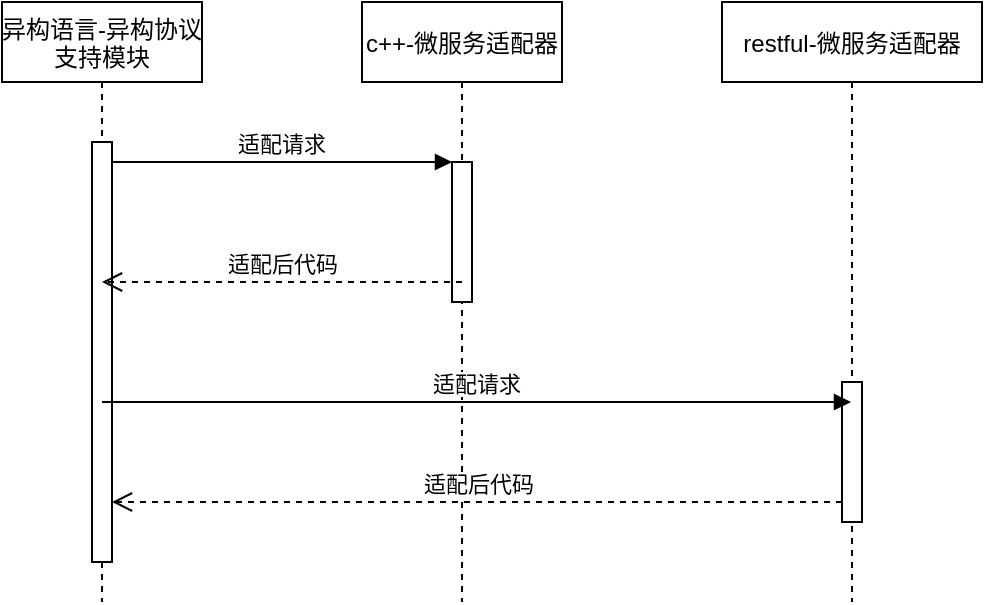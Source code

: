 <mxfile version="20.0.1" type="github">
  <diagram id="UyFSu4hmHtFAFe6HvO38" name="第 1 页">
    <mxGraphModel dx="922" dy="537" grid="1" gridSize="10" guides="1" tooltips="1" connect="1" arrows="1" fold="1" page="1" pageScale="1" pageWidth="827" pageHeight="1169" math="0" shadow="0">
      <root>
        <mxCell id="0" />
        <mxCell id="1" parent="0" />
        <mxCell id="0HWnN8DIg-4s8NStyJDP-1" value="异构语言-异构协议&#xa;支持模块" style="shape=umlLifeline;perimeter=lifelinePerimeter;container=1;collapsible=0;recursiveResize=0;rounded=0;shadow=0;strokeWidth=1;" vertex="1" parent="1">
          <mxGeometry x="120" y="80" width="100" height="300" as="geometry" />
        </mxCell>
        <mxCell id="0HWnN8DIg-4s8NStyJDP-2" value="" style="points=[];perimeter=orthogonalPerimeter;rounded=0;shadow=0;strokeWidth=1;" vertex="1" parent="0HWnN8DIg-4s8NStyJDP-1">
          <mxGeometry x="45" y="70" width="10" height="210" as="geometry" />
        </mxCell>
        <mxCell id="0HWnN8DIg-4s8NStyJDP-3" value="c++-微服务适配器" style="shape=umlLifeline;perimeter=lifelinePerimeter;container=1;collapsible=0;recursiveResize=0;rounded=0;shadow=0;strokeWidth=1;" vertex="1" parent="1">
          <mxGeometry x="300" y="80" width="100" height="300" as="geometry" />
        </mxCell>
        <mxCell id="0HWnN8DIg-4s8NStyJDP-4" value="" style="points=[];perimeter=orthogonalPerimeter;rounded=0;shadow=0;strokeWidth=1;" vertex="1" parent="0HWnN8DIg-4s8NStyJDP-3">
          <mxGeometry x="45" y="80" width="10" height="70" as="geometry" />
        </mxCell>
        <mxCell id="0HWnN8DIg-4s8NStyJDP-5" value="适配请求" style="verticalAlign=bottom;endArrow=block;entryX=0;entryY=0;shadow=0;strokeWidth=1;" edge="1" parent="1" source="0HWnN8DIg-4s8NStyJDP-2" target="0HWnN8DIg-4s8NStyJDP-4">
          <mxGeometry relative="1" as="geometry">
            <mxPoint x="275" y="160" as="sourcePoint" />
          </mxGeometry>
        </mxCell>
        <mxCell id="0HWnN8DIg-4s8NStyJDP-6" value="restful-微服务适配器" style="shape=umlLifeline;perimeter=lifelinePerimeter;container=1;collapsible=0;recursiveResize=0;rounded=0;shadow=0;strokeWidth=1;" vertex="1" parent="1">
          <mxGeometry x="480" y="80" width="130" height="300" as="geometry" />
        </mxCell>
        <mxCell id="0HWnN8DIg-4s8NStyJDP-7" value="" style="points=[];perimeter=orthogonalPerimeter;rounded=0;shadow=0;strokeWidth=1;" vertex="1" parent="0HWnN8DIg-4s8NStyJDP-6">
          <mxGeometry x="60" y="190" width="10" height="70" as="geometry" />
        </mxCell>
        <mxCell id="0HWnN8DIg-4s8NStyJDP-8" value="适配后代码" style="html=1;verticalAlign=bottom;endArrow=open;dashed=1;endSize=8;rounded=0;" edge="1" parent="1">
          <mxGeometry relative="1" as="geometry">
            <mxPoint x="350" y="220" as="sourcePoint" />
            <mxPoint x="170" y="220" as="targetPoint" />
            <Array as="points">
              <mxPoint x="170" y="220" />
            </Array>
          </mxGeometry>
        </mxCell>
        <mxCell id="0HWnN8DIg-4s8NStyJDP-9" value="适配请求" style="verticalAlign=bottom;endArrow=block;shadow=0;strokeWidth=1;" edge="1" parent="1" target="0HWnN8DIg-4s8NStyJDP-6">
          <mxGeometry relative="1" as="geometry">
            <mxPoint x="170" y="280" as="sourcePoint" />
            <mxPoint x="330" y="280" as="targetPoint" />
          </mxGeometry>
        </mxCell>
        <mxCell id="0HWnN8DIg-4s8NStyJDP-10" value="适配后代码" style="html=1;verticalAlign=bottom;endArrow=open;dashed=1;endSize=8;rounded=0;" edge="1" parent="1" source="0HWnN8DIg-4s8NStyJDP-7" target="0HWnN8DIg-4s8NStyJDP-2">
          <mxGeometry relative="1" as="geometry">
            <mxPoint x="390" y="330" as="sourcePoint" />
            <mxPoint x="214.8" y="337.28" as="targetPoint" />
            <Array as="points">
              <mxPoint x="210" y="330" />
            </Array>
          </mxGeometry>
        </mxCell>
      </root>
    </mxGraphModel>
  </diagram>
</mxfile>
